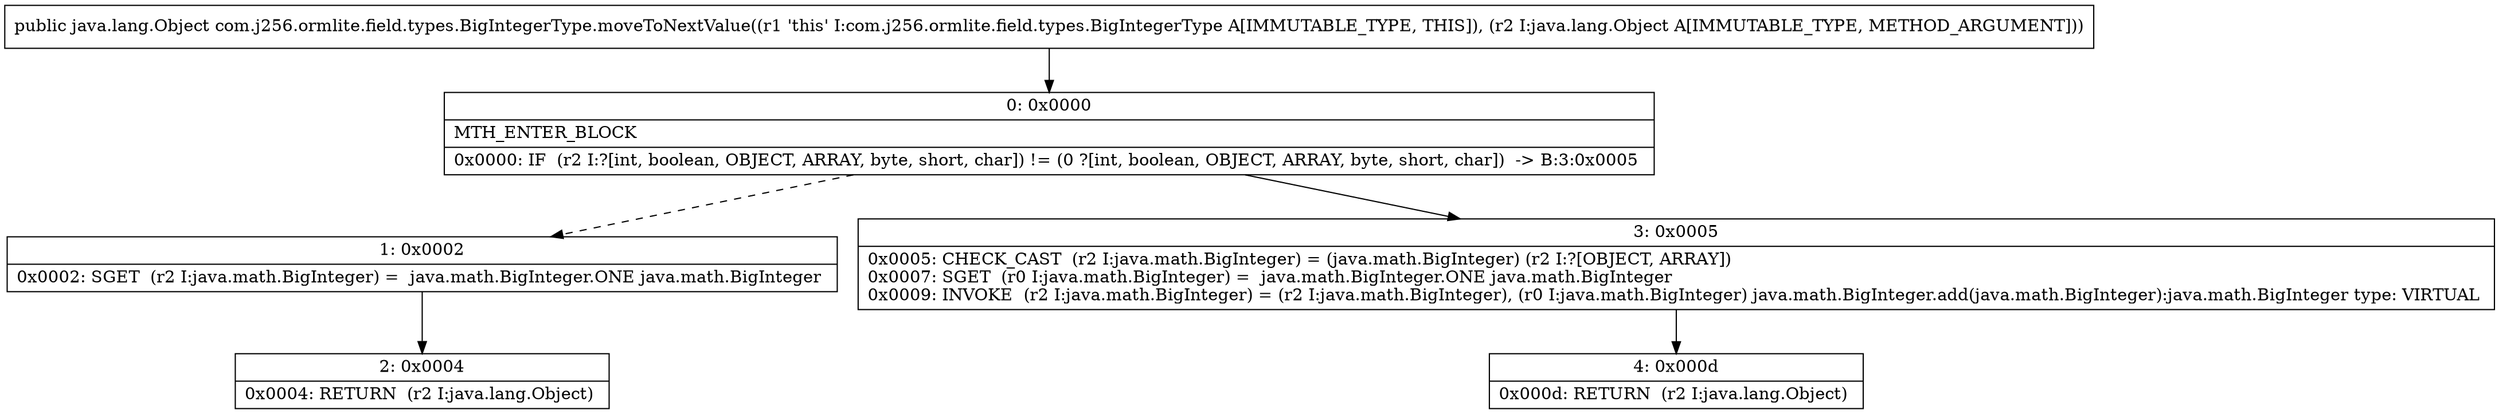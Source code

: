 digraph "CFG forcom.j256.ormlite.field.types.BigIntegerType.moveToNextValue(Ljava\/lang\/Object;)Ljava\/lang\/Object;" {
Node_0 [shape=record,label="{0\:\ 0x0000|MTH_ENTER_BLOCK\l|0x0000: IF  (r2 I:?[int, boolean, OBJECT, ARRAY, byte, short, char]) != (0 ?[int, boolean, OBJECT, ARRAY, byte, short, char])  \-\> B:3:0x0005 \l}"];
Node_1 [shape=record,label="{1\:\ 0x0002|0x0002: SGET  (r2 I:java.math.BigInteger) =  java.math.BigInteger.ONE java.math.BigInteger \l}"];
Node_2 [shape=record,label="{2\:\ 0x0004|0x0004: RETURN  (r2 I:java.lang.Object) \l}"];
Node_3 [shape=record,label="{3\:\ 0x0005|0x0005: CHECK_CAST  (r2 I:java.math.BigInteger) = (java.math.BigInteger) (r2 I:?[OBJECT, ARRAY]) \l0x0007: SGET  (r0 I:java.math.BigInteger) =  java.math.BigInteger.ONE java.math.BigInteger \l0x0009: INVOKE  (r2 I:java.math.BigInteger) = (r2 I:java.math.BigInteger), (r0 I:java.math.BigInteger) java.math.BigInteger.add(java.math.BigInteger):java.math.BigInteger type: VIRTUAL \l}"];
Node_4 [shape=record,label="{4\:\ 0x000d|0x000d: RETURN  (r2 I:java.lang.Object) \l}"];
MethodNode[shape=record,label="{public java.lang.Object com.j256.ormlite.field.types.BigIntegerType.moveToNextValue((r1 'this' I:com.j256.ormlite.field.types.BigIntegerType A[IMMUTABLE_TYPE, THIS]), (r2 I:java.lang.Object A[IMMUTABLE_TYPE, METHOD_ARGUMENT])) }"];
MethodNode -> Node_0;
Node_0 -> Node_1[style=dashed];
Node_0 -> Node_3;
Node_1 -> Node_2;
Node_3 -> Node_4;
}

